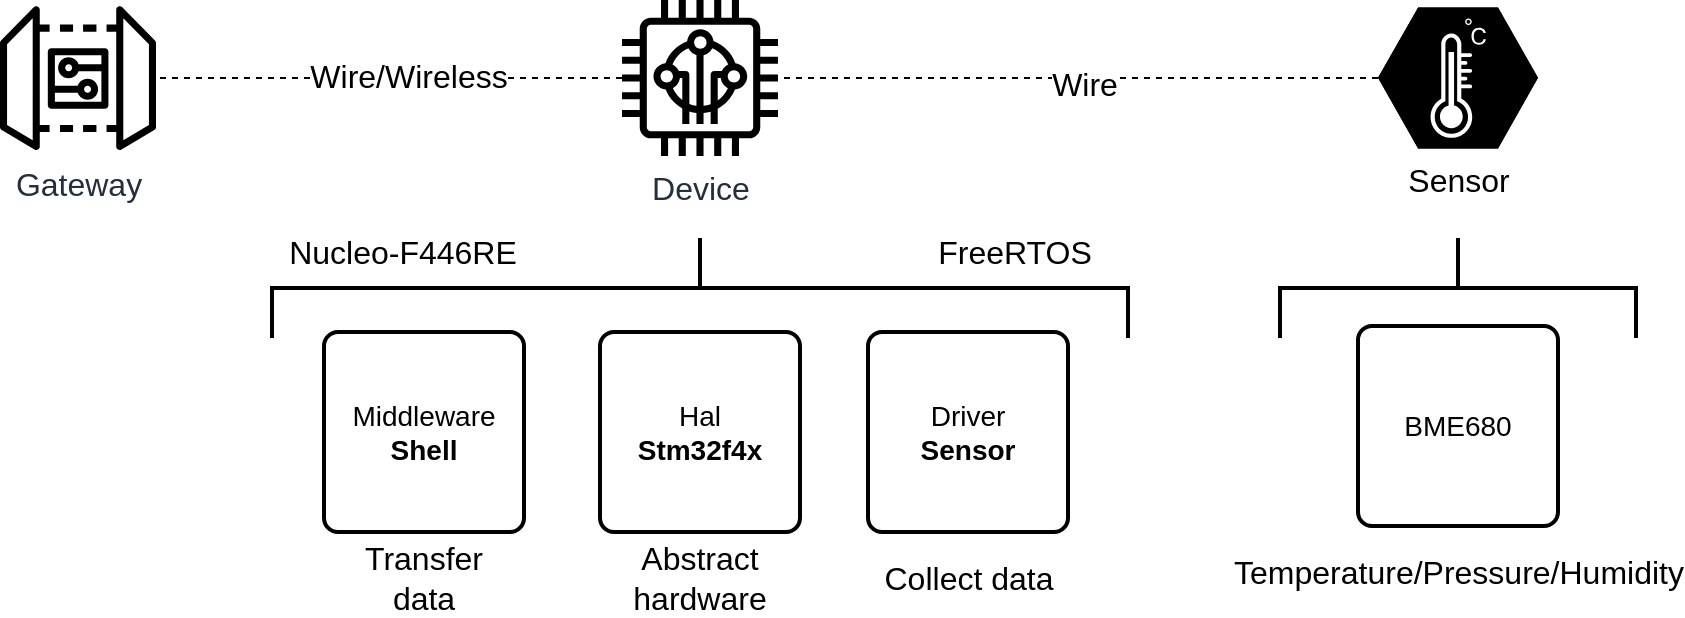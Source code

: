 <mxfile version="24.8.0">
  <diagram name="Page-1" id="zFyxZJ9HDvcPgiqDjyft">
    <mxGraphModel dx="1140" dy="628" grid="0" gridSize="10" guides="1" tooltips="1" connect="1" arrows="1" fold="1" page="1" pageScale="1" pageWidth="1600" pageHeight="1300" math="0" shadow="0">
      <root>
        <mxCell id="0" />
        <mxCell id="1" parent="0" />
        <mxCell id="P_Gc4P2CAjgiyAQ91wl4-36" value="&lt;font style=&quot;font-size: 16px;&quot;&gt;Device&lt;/font&gt;" style="sketch=0;outlineConnect=0;fontColor=#232F3E;gradientColor=none;fillColor=#000000;strokeColor=none;dashed=0;verticalLabelPosition=bottom;verticalAlign=top;align=center;html=1;fontSize=12;fontStyle=0;aspect=fixed;pointerEvents=1;shape=mxgraph.aws4.iot_thing_freertos_device;" parent="1" vertex="1">
          <mxGeometry x="449" y="135" width="78" height="78" as="geometry" />
        </mxCell>
        <mxCell id="P_Gc4P2CAjgiyAQ91wl4-44" value="&lt;font style=&quot;font-size: 16px;&quot;&gt;Gateway&lt;/font&gt;" style="sketch=0;outlineConnect=0;fontColor=#232F3E;gradientColor=none;fillColor=#000000;strokeColor=none;dashed=0;verticalLabelPosition=bottom;verticalAlign=top;align=center;html=1;fontSize=12;fontStyle=0;aspect=fixed;pointerEvents=1;shape=mxgraph.aws4.iot_device_gateway;" parent="1" vertex="1">
          <mxGeometry x="138" y="137.5" width="78" height="73" as="geometry" />
        </mxCell>
        <mxCell id="P_Gc4P2CAjgiyAQ91wl4-45" value="" style="endArrow=none;dashed=1;html=1;rounded=0;" parent="1" source="P_Gc4P2CAjgiyAQ91wl4-36" target="P_Gc4P2CAjgiyAQ91wl4-44" edge="1">
          <mxGeometry width="50" height="50" relative="1" as="geometry">
            <mxPoint x="846" y="329" as="sourcePoint" />
            <mxPoint x="968" y="331.008" as="targetPoint" />
          </mxGeometry>
        </mxCell>
        <mxCell id="4d924XXsivOdKpDsXE7V-9" value="&lt;font style=&quot;font-size: 16px;&quot;&gt;Wire/Wireless&lt;/font&gt;" style="edgeLabel;html=1;align=center;verticalAlign=middle;resizable=0;points=[];" vertex="1" connectable="0" parent="P_Gc4P2CAjgiyAQ91wl4-45">
          <mxGeometry x="-0.082" y="-1" relative="1" as="geometry">
            <mxPoint as="offset" />
          </mxGeometry>
        </mxCell>
        <mxCell id="P_Gc4P2CAjgiyAQ91wl4-47" value="" style="strokeWidth=2;html=1;shape=mxgraph.flowchart.annotation_2;align=left;labelPosition=right;pointerEvents=1;rotation=90;" parent="1" vertex="1">
          <mxGeometry x="463" y="65" width="50" height="428" as="geometry" />
        </mxCell>
        <mxCell id="P_Gc4P2CAjgiyAQ91wl4-48" value="&lt;span style=&quot;font-size: 14px;&quot;&gt;Middleware&lt;/span&gt;&lt;div&gt;&lt;span style=&quot;font-size: 14px;&quot;&gt;&lt;b&gt;Shell&lt;/b&gt;&lt;/span&gt;&lt;/div&gt;" style="rounded=1;whiteSpace=wrap;html=1;absoluteArcSize=1;arcSize=14;strokeWidth=2;" parent="1" vertex="1">
          <mxGeometry x="300" y="301" width="100" height="100" as="geometry" />
        </mxCell>
        <mxCell id="P_Gc4P2CAjgiyAQ91wl4-49" value="&lt;span style=&quot;font-size: 14px;&quot;&gt;Driver&lt;/span&gt;&lt;div&gt;&lt;span style=&quot;font-size: 14px;&quot;&gt;&lt;b&gt;Sensor&lt;/b&gt;&lt;/span&gt;&lt;/div&gt;" style="rounded=1;whiteSpace=wrap;html=1;absoluteArcSize=1;arcSize=14;strokeWidth=2;" parent="1" vertex="1">
          <mxGeometry x="572" y="301" width="100" height="100" as="geometry" />
        </mxCell>
        <mxCell id="P_Gc4P2CAjgiyAQ91wl4-50" value="&lt;font style=&quot;font-size: 14px;&quot;&gt;Hal&lt;/font&gt;&lt;div style=&quot;font-size: 14px;&quot;&gt;&lt;b&gt;&lt;font style=&quot;font-size: 14px;&quot;&gt;Stm32f4x&lt;/font&gt;&lt;/b&gt;&lt;/div&gt;" style="rounded=1;whiteSpace=wrap;html=1;absoluteArcSize=1;arcSize=14;strokeWidth=2;" parent="1" vertex="1">
          <mxGeometry x="438" y="301" width="100" height="100" as="geometry" />
        </mxCell>
        <mxCell id="P_Gc4P2CAjgiyAQ91wl4-52" value="&lt;span style=&quot;font-size: 16px;&quot;&gt;FreeRTOS&lt;/span&gt;" style="text;html=1;align=center;verticalAlign=middle;whiteSpace=wrap;rounded=0;" parent="1" vertex="1">
          <mxGeometry x="563" y="246" width="165" height="30" as="geometry" />
        </mxCell>
        <mxCell id="P_Gc4P2CAjgiyAQ91wl4-53" value="&lt;font style=&quot;font-size: 16px;&quot;&gt;Transfer data&lt;/font&gt;" style="text;html=1;align=center;verticalAlign=middle;whiteSpace=wrap;rounded=0;" parent="1" vertex="1">
          <mxGeometry x="320" y="409" width="60" height="30" as="geometry" />
        </mxCell>
        <mxCell id="P_Gc4P2CAjgiyAQ91wl4-54" value="&lt;font style=&quot;font-size: 16px;&quot;&gt;Abstract hardware&lt;/font&gt;" style="text;html=1;align=center;verticalAlign=middle;whiteSpace=wrap;rounded=0;" parent="1" vertex="1">
          <mxGeometry x="458" y="409" width="60" height="30" as="geometry" />
        </mxCell>
        <mxCell id="P_Gc4P2CAjgiyAQ91wl4-56" value="&lt;font style=&quot;font-size: 16px;&quot;&gt;Collect data&lt;/font&gt;" style="text;html=1;align=center;verticalAlign=middle;whiteSpace=wrap;rounded=0;" parent="1" vertex="1">
          <mxGeometry x="568.5" y="409" width="107" height="30" as="geometry" />
        </mxCell>
        <mxCell id="4d924XXsivOdKpDsXE7V-1" value="&lt;font style=&quot;font-size: 16px;&quot;&gt;Sensor&lt;/font&gt;" style="verticalLabelPosition=bottom;sketch=0;html=1;fillColor=#000000;strokeColor=#ffffff;verticalAlign=top;align=center;points=[[0,0.5,0],[0.125,0.25,0],[0.25,0,0],[0.5,0,0],[0.75,0,0],[0.875,0.25,0],[1,0.5,0],[0.875,0.75,0],[0.75,1,0],[0.5,1,0],[0.125,0.75,0]];pointerEvents=1;shape=mxgraph.cisco_safe.compositeIcon;bgIcon=mxgraph.cisco_safe.design.blank_device;resIcon=mxgraph.cisco_safe.design.sensor;" vertex="1" parent="1">
          <mxGeometry x="827" y="138.75" width="80" height="70.5" as="geometry" />
        </mxCell>
        <mxCell id="4d924XXsivOdKpDsXE7V-2" value="" style="endArrow=none;dashed=1;html=1;rounded=0;exitX=0;exitY=0.5;exitDx=0;exitDy=0;exitPerimeter=0;" edge="1" parent="1" source="4d924XXsivOdKpDsXE7V-1" target="P_Gc4P2CAjgiyAQ91wl4-36">
          <mxGeometry width="50" height="50" relative="1" as="geometry">
            <mxPoint x="780" y="173.5" as="sourcePoint" />
            <mxPoint x="547" y="173.5" as="targetPoint" />
          </mxGeometry>
        </mxCell>
        <mxCell id="4d924XXsivOdKpDsXE7V-10" value="&lt;font style=&quot;font-size: 16px;&quot;&gt;Wire&lt;/font&gt;" style="edgeLabel;html=1;align=center;verticalAlign=middle;resizable=0;points=[];" vertex="1" connectable="0" parent="4d924XXsivOdKpDsXE7V-2">
          <mxGeometry x="-0.02" y="3" relative="1" as="geometry">
            <mxPoint as="offset" />
          </mxGeometry>
        </mxCell>
        <mxCell id="4d924XXsivOdKpDsXE7V-4" value="" style="strokeWidth=2;html=1;shape=mxgraph.flowchart.annotation_2;align=left;labelPosition=right;pointerEvents=1;rotation=90;" vertex="1" parent="1">
          <mxGeometry x="842" y="190" width="50" height="178" as="geometry" />
        </mxCell>
        <mxCell id="4d924XXsivOdKpDsXE7V-6" value="&lt;span style=&quot;font-size: 16px;&quot;&gt;Nucleo-F446RE&lt;/span&gt;" style="text;html=1;align=center;verticalAlign=middle;whiteSpace=wrap;rounded=0;" vertex="1" parent="1">
          <mxGeometry x="257" y="246" width="165" height="30" as="geometry" />
        </mxCell>
        <mxCell id="4d924XXsivOdKpDsXE7V-7" value="&lt;span style=&quot;font-size: 14px;&quot;&gt;BME680&lt;/span&gt;" style="rounded=1;whiteSpace=wrap;html=1;absoluteArcSize=1;arcSize=14;strokeWidth=2;" vertex="1" parent="1">
          <mxGeometry x="817" y="298" width="100" height="100" as="geometry" />
        </mxCell>
        <mxCell id="4d924XXsivOdKpDsXE7V-8" value="&lt;font style=&quot;font-size: 16px;&quot;&gt;Temperature/Pressure/Humidity&lt;/font&gt;" style="text;html=1;align=center;verticalAlign=middle;whiteSpace=wrap;rounded=0;" vertex="1" parent="1">
          <mxGeometry x="813.5" y="406" width="107" height="30" as="geometry" />
        </mxCell>
      </root>
    </mxGraphModel>
  </diagram>
</mxfile>
